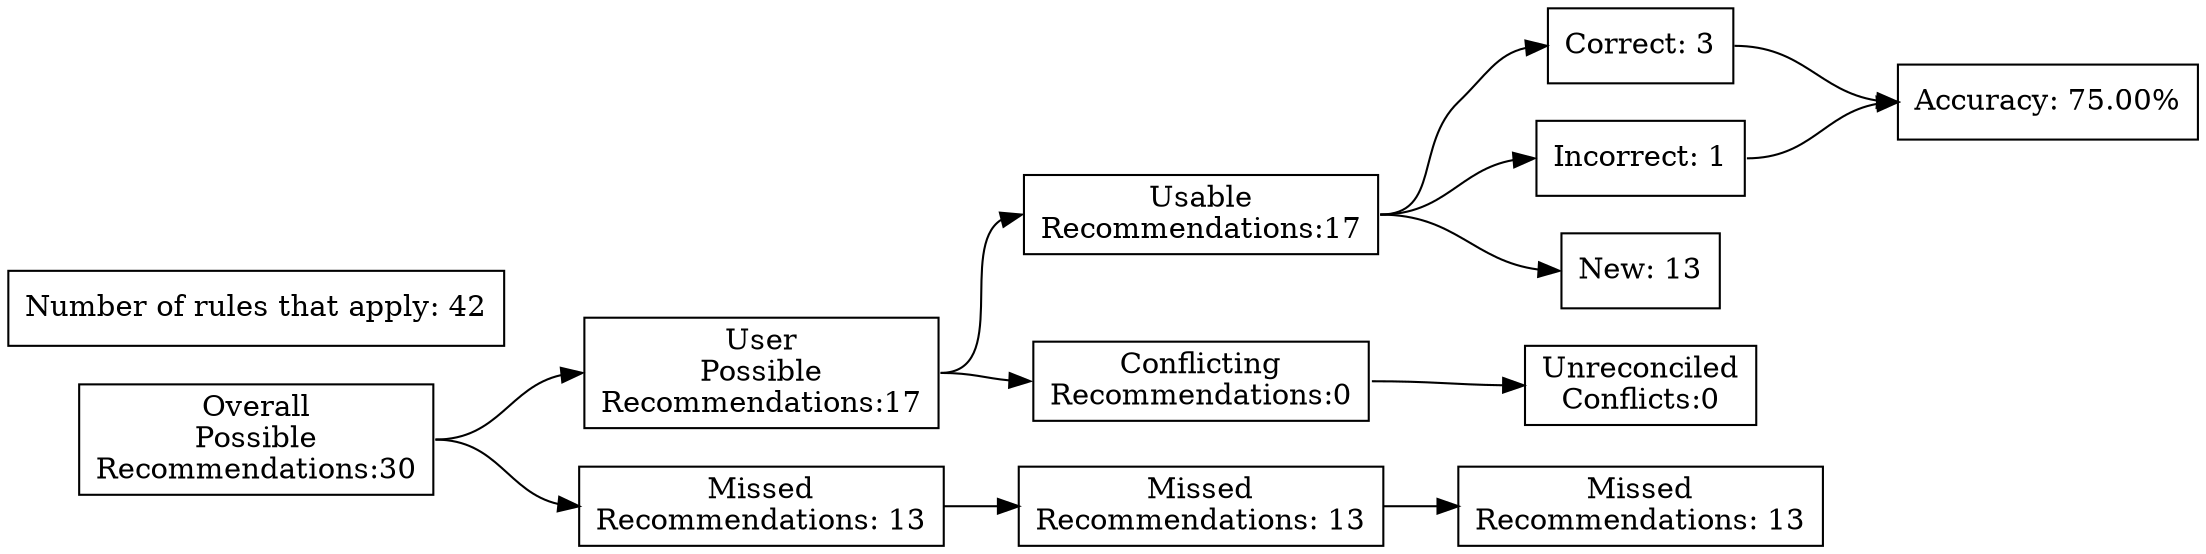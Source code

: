 digraph {
	graph [rankdir=LR]
	node [pos=r shape=box]
	edge [headport=w tailport=e]
		A [label="Overall
Possible
Recommendations:30"]
		B [label="User
Possible
Recommendations:17"]
		C [label="Missed
Recommendations: 13"]
		D [label="Usable
Recommendations:17"]
		E [label="Conflicting
Recommendations:0"]
		J [label="Missed
Recommendations: 13"]
		M [label="Unreconciled
Conflicts:0"]
		F [label="Correct: 3"]
		G [label="Incorrect: 1"]
		H [label="New: 13"]
		K [label="Missed
Recommendations: 13"]
		I [label="Accuracy: 75.00%"]
		l [label="Number of rules that apply: 42"]
			A -> B
			A -> C
			B -> D
			B -> E
			D -> F
			D -> G
			D -> H
			F -> I
			G -> I
			C -> J
			J -> K
			E -> M
}